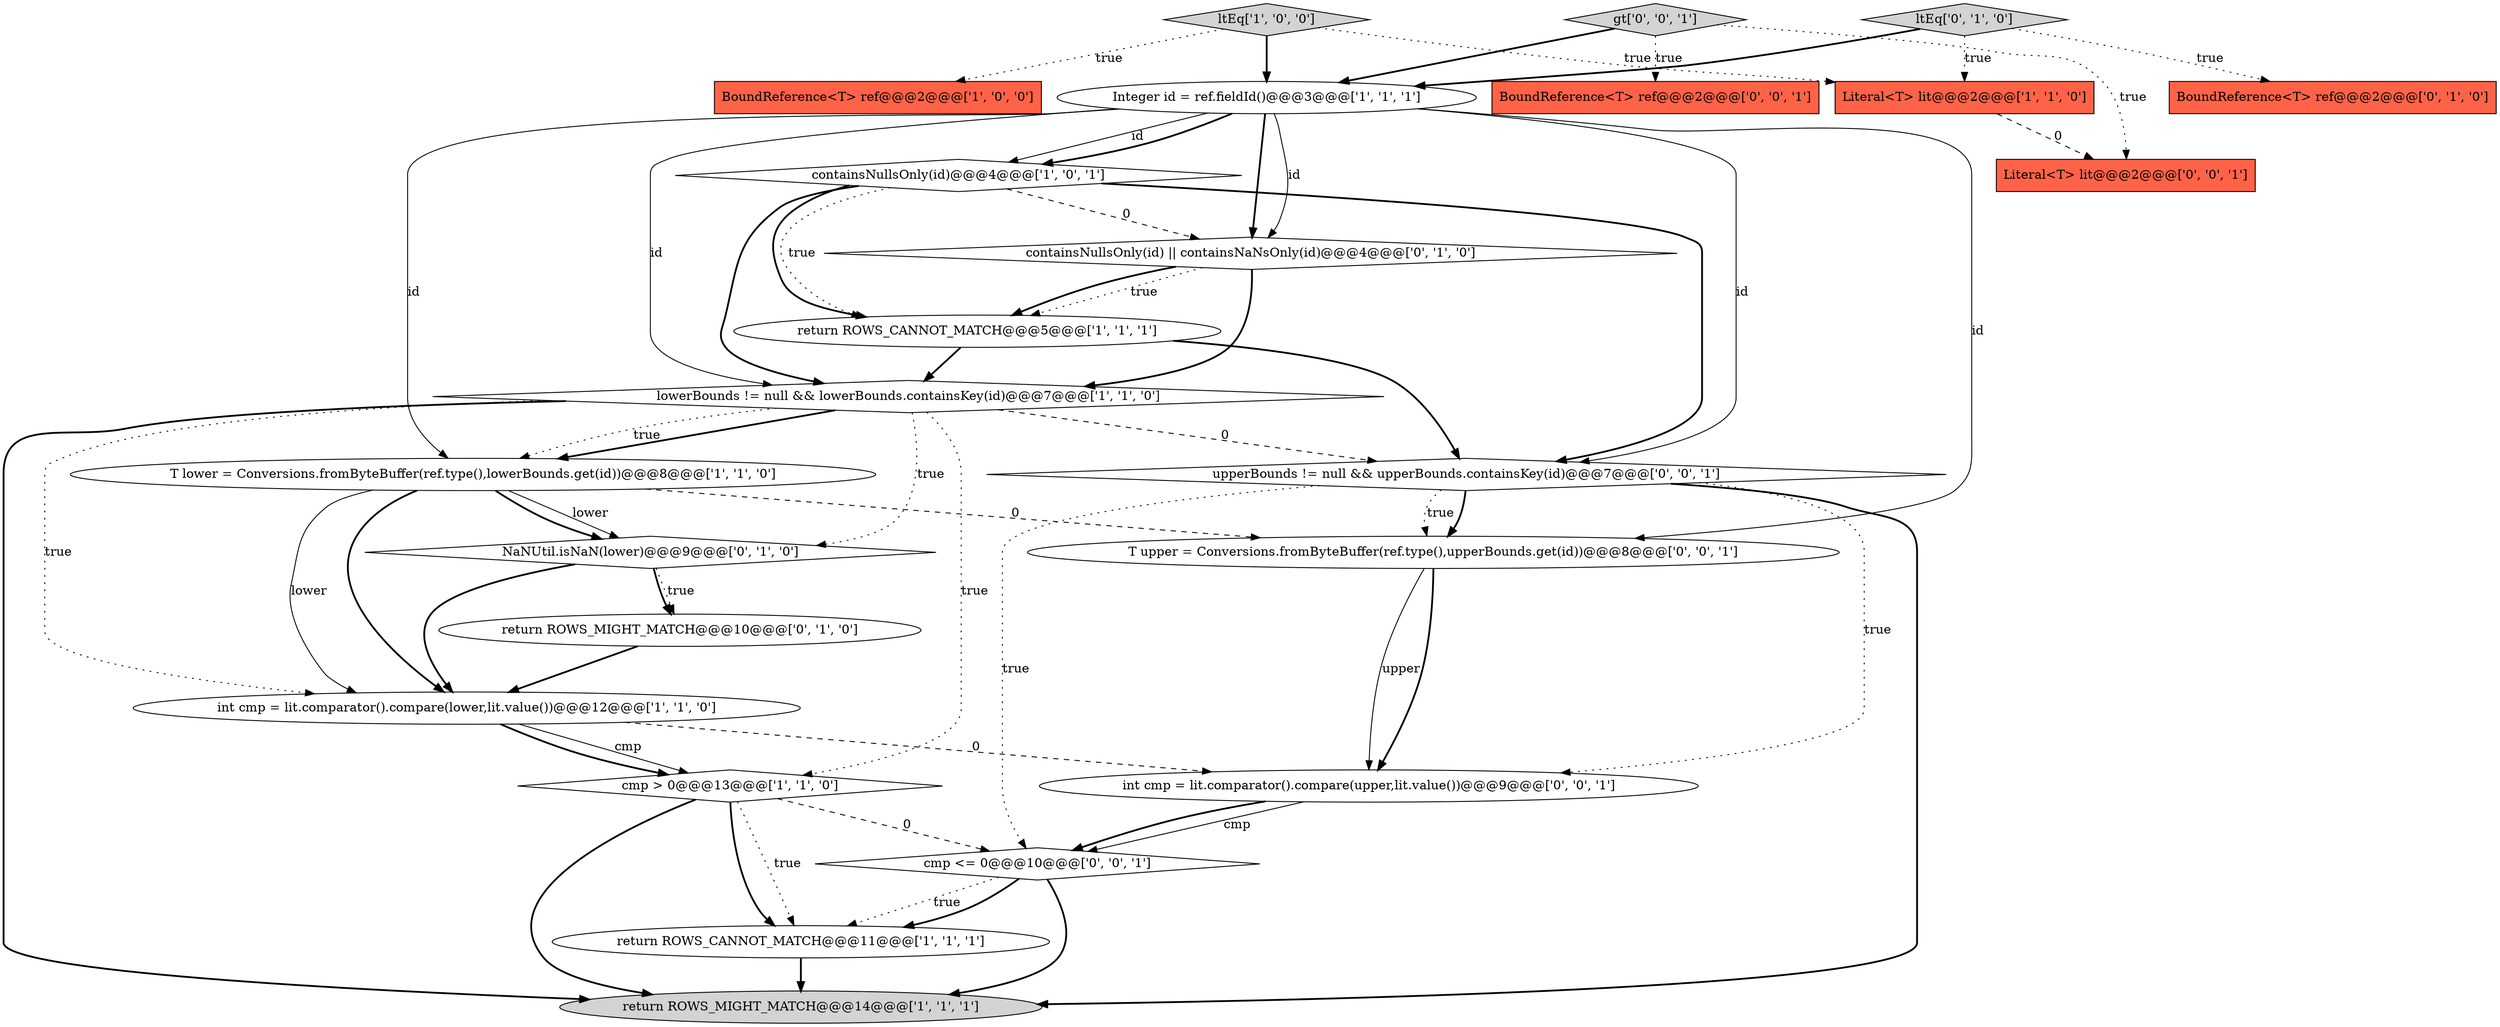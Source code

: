 digraph {
2 [style = filled, label = "return ROWS_CANNOT_MATCH@@@11@@@['1', '1', '1']", fillcolor = white, shape = ellipse image = "AAA0AAABBB1BBB"];
4 [style = filled, label = "cmp > 0@@@13@@@['1', '1', '0']", fillcolor = white, shape = diamond image = "AAA0AAABBB1BBB"];
10 [style = filled, label = "int cmp = lit.comparator().compare(lower,lit.value())@@@12@@@['1', '1', '0']", fillcolor = white, shape = ellipse image = "AAA0AAABBB1BBB"];
15 [style = filled, label = "return ROWS_MIGHT_MATCH@@@10@@@['0', '1', '0']", fillcolor = white, shape = ellipse image = "AAA1AAABBB2BBB"];
16 [style = filled, label = "containsNullsOnly(id) || containsNaNsOnly(id)@@@4@@@['0', '1', '0']", fillcolor = white, shape = diamond image = "AAA1AAABBB2BBB"];
7 [style = filled, label = "ltEq['1', '0', '0']", fillcolor = lightgray, shape = diamond image = "AAA0AAABBB1BBB"];
21 [style = filled, label = "upperBounds != null && upperBounds.containsKey(id)@@@7@@@['0', '0', '1']", fillcolor = white, shape = diamond image = "AAA0AAABBB3BBB"];
11 [style = filled, label = "return ROWS_CANNOT_MATCH@@@5@@@['1', '1', '1']", fillcolor = white, shape = ellipse image = "AAA0AAABBB1BBB"];
9 [style = filled, label = "return ROWS_MIGHT_MATCH@@@14@@@['1', '1', '1']", fillcolor = lightgray, shape = ellipse image = "AAA0AAABBB1BBB"];
6 [style = filled, label = "BoundReference<T> ref@@@2@@@['1', '0', '0']", fillcolor = tomato, shape = box image = "AAA0AAABBB1BBB"];
22 [style = filled, label = "T upper = Conversions.fromByteBuffer(ref.type(),upperBounds.get(id))@@@8@@@['0', '0', '1']", fillcolor = white, shape = ellipse image = "AAA0AAABBB3BBB"];
17 [style = filled, label = "cmp <= 0@@@10@@@['0', '0', '1']", fillcolor = white, shape = diamond image = "AAA0AAABBB3BBB"];
20 [style = filled, label = "Literal<T> lit@@@2@@@['0', '0', '1']", fillcolor = tomato, shape = box image = "AAA0AAABBB3BBB"];
5 [style = filled, label = "T lower = Conversions.fromByteBuffer(ref.type(),lowerBounds.get(id))@@@8@@@['1', '1', '0']", fillcolor = white, shape = ellipse image = "AAA0AAABBB1BBB"];
14 [style = filled, label = "ltEq['0', '1', '0']", fillcolor = lightgray, shape = diamond image = "AAA0AAABBB2BBB"];
3 [style = filled, label = "lowerBounds != null && lowerBounds.containsKey(id)@@@7@@@['1', '1', '0']", fillcolor = white, shape = diamond image = "AAA0AAABBB1BBB"];
23 [style = filled, label = "gt['0', '0', '1']", fillcolor = lightgray, shape = diamond image = "AAA0AAABBB3BBB"];
8 [style = filled, label = "Literal<T> lit@@@2@@@['1', '1', '0']", fillcolor = tomato, shape = box image = "AAA0AAABBB1BBB"];
18 [style = filled, label = "int cmp = lit.comparator().compare(upper,lit.value())@@@9@@@['0', '0', '1']", fillcolor = white, shape = ellipse image = "AAA0AAABBB3BBB"];
0 [style = filled, label = "Integer id = ref.fieldId()@@@3@@@['1', '1', '1']", fillcolor = white, shape = ellipse image = "AAA0AAABBB1BBB"];
1 [style = filled, label = "containsNullsOnly(id)@@@4@@@['1', '0', '1']", fillcolor = white, shape = diamond image = "AAA0AAABBB1BBB"];
13 [style = filled, label = "BoundReference<T> ref@@@2@@@['0', '1', '0']", fillcolor = tomato, shape = box image = "AAA0AAABBB2BBB"];
12 [style = filled, label = "NaNUtil.isNaN(lower)@@@9@@@['0', '1', '0']", fillcolor = white, shape = diamond image = "AAA1AAABBB2BBB"];
19 [style = filled, label = "BoundReference<T> ref@@@2@@@['0', '0', '1']", fillcolor = tomato, shape = box image = "AAA0AAABBB3BBB"];
3->12 [style = dotted, label="true"];
5->22 [style = dashed, label="0"];
11->3 [style = bold, label=""];
0->21 [style = solid, label="id"];
11->21 [style = bold, label=""];
1->11 [style = dotted, label="true"];
10->18 [style = dashed, label="0"];
21->22 [style = bold, label=""];
21->18 [style = dotted, label="true"];
23->20 [style = dotted, label="true"];
0->3 [style = solid, label="id"];
12->15 [style = bold, label=""];
1->21 [style = bold, label=""];
7->8 [style = dotted, label="true"];
5->12 [style = solid, label="lower"];
23->19 [style = dotted, label="true"];
0->1 [style = solid, label="id"];
22->18 [style = solid, label="upper"];
14->8 [style = dotted, label="true"];
5->10 [style = solid, label="lower"];
21->22 [style = dotted, label="true"];
12->15 [style = dotted, label="true"];
3->21 [style = dashed, label="0"];
21->17 [style = dotted, label="true"];
14->0 [style = bold, label=""];
4->17 [style = dashed, label="0"];
5->10 [style = bold, label=""];
3->5 [style = bold, label=""];
0->1 [style = bold, label=""];
23->0 [style = bold, label=""];
4->2 [style = bold, label=""];
1->11 [style = bold, label=""];
18->17 [style = solid, label="cmp"];
7->6 [style = dotted, label="true"];
8->20 [style = dashed, label="0"];
3->10 [style = dotted, label="true"];
12->10 [style = bold, label=""];
2->9 [style = bold, label=""];
1->3 [style = bold, label=""];
10->4 [style = solid, label="cmp"];
14->13 [style = dotted, label="true"];
3->4 [style = dotted, label="true"];
10->4 [style = bold, label=""];
16->3 [style = bold, label=""];
4->9 [style = bold, label=""];
3->9 [style = bold, label=""];
7->0 [style = bold, label=""];
17->9 [style = bold, label=""];
0->22 [style = solid, label="id"];
22->18 [style = bold, label=""];
17->2 [style = dotted, label="true"];
16->11 [style = dotted, label="true"];
1->16 [style = dashed, label="0"];
18->17 [style = bold, label=""];
0->16 [style = solid, label="id"];
5->12 [style = bold, label=""];
21->9 [style = bold, label=""];
4->2 [style = dotted, label="true"];
16->11 [style = bold, label=""];
3->5 [style = dotted, label="true"];
15->10 [style = bold, label=""];
17->2 [style = bold, label=""];
0->5 [style = solid, label="id"];
0->16 [style = bold, label=""];
}
